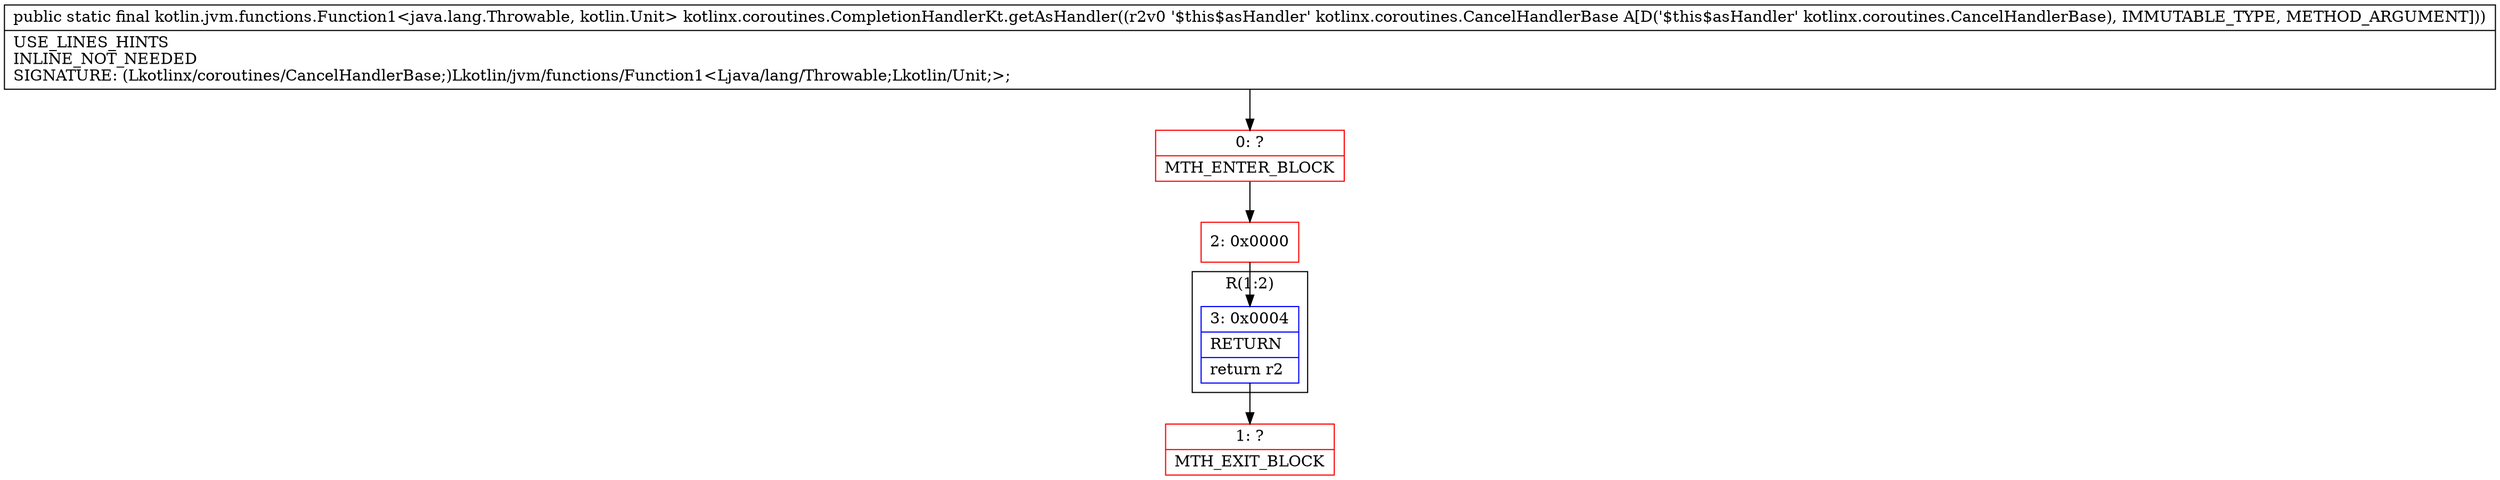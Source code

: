 digraph "CFG forkotlinx.coroutines.CompletionHandlerKt.getAsHandler(Lkotlinx\/coroutines\/CancelHandlerBase;)Lkotlin\/jvm\/functions\/Function1;" {
subgraph cluster_Region_1644778141 {
label = "R(1:2)";
node [shape=record,color=blue];
Node_3 [shape=record,label="{3\:\ 0x0004|RETURN\l|return r2\l}"];
}
Node_0 [shape=record,color=red,label="{0\:\ ?|MTH_ENTER_BLOCK\l}"];
Node_2 [shape=record,color=red,label="{2\:\ 0x0000}"];
Node_1 [shape=record,color=red,label="{1\:\ ?|MTH_EXIT_BLOCK\l}"];
MethodNode[shape=record,label="{public static final kotlin.jvm.functions.Function1\<java.lang.Throwable, kotlin.Unit\> kotlinx.coroutines.CompletionHandlerKt.getAsHandler((r2v0 '$this$asHandler' kotlinx.coroutines.CancelHandlerBase A[D('$this$asHandler' kotlinx.coroutines.CancelHandlerBase), IMMUTABLE_TYPE, METHOD_ARGUMENT]))  | USE_LINES_HINTS\lINLINE_NOT_NEEDED\lSIGNATURE: (Lkotlinx\/coroutines\/CancelHandlerBase;)Lkotlin\/jvm\/functions\/Function1\<Ljava\/lang\/Throwable;Lkotlin\/Unit;\>;\l}"];
MethodNode -> Node_0;Node_3 -> Node_1;
Node_0 -> Node_2;
Node_2 -> Node_3;
}

